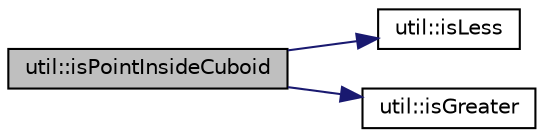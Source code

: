 digraph "util::isPointInsideCuboid"
{
  edge [fontname="Helvetica",fontsize="10",labelfontname="Helvetica",labelfontsize="10"];
  node [fontname="Helvetica",fontsize="10",shape=record];
  rankdir="LR";
  Node575 [label="util::isPointInsideCuboid",height=0.2,width=0.4,color="black", fillcolor="grey75", style="filled", fontcolor="black"];
  Node575 -> Node576 [color="midnightblue",fontsize="10",style="solid",fontname="Helvetica"];
  Node576 [label="util::isLess",height=0.2,width=0.4,color="black", fillcolor="white", style="filled",URL="$namespaceutil.html#a868a26599b6b844d08d30063ac898319",tooltip="Returns true if a < b. "];
  Node575 -> Node577 [color="midnightblue",fontsize="10",style="solid",fontname="Helvetica"];
  Node577 [label="util::isGreater",height=0.2,width=0.4,color="black", fillcolor="white", style="filled",URL="$namespaceutil.html#a227b5f8acbd7a403a033663c8893d631",tooltip="Returns true if a > b. "];
}
